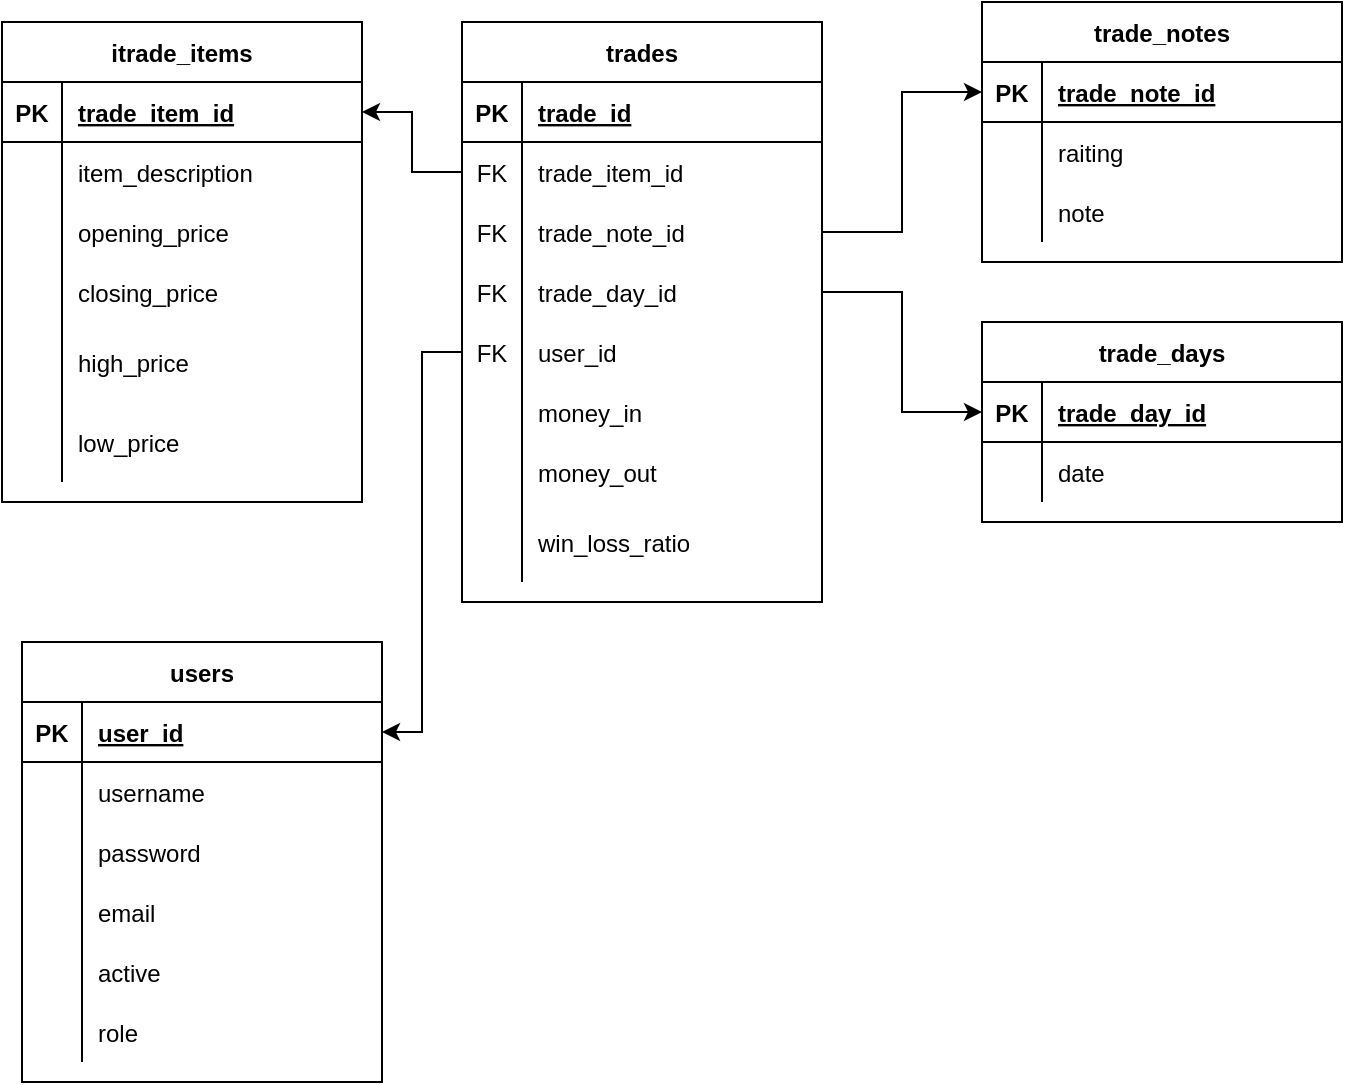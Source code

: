 <mxfile version="13.6.1" type="github">
  <diagram id="aWsGCWjbVJpznEYCHB2O" name="Page-1">
    <mxGraphModel dx="725" dy="751" grid="1" gridSize="10" guides="1" tooltips="1" connect="1" arrows="1" fold="1" page="1" pageScale="1" pageWidth="827" pageHeight="1169" background="none" math="0" shadow="0">
      <root>
        <mxCell id="0" />
        <mxCell id="1" parent="0" />
        <mxCell id="94Ujw2wD_Renqaecw5Hu-94" style="edgeStyle=orthogonalEdgeStyle;rounded=0;orthogonalLoop=1;jettySize=auto;html=1;entryX=1;entryY=0.5;entryDx=0;entryDy=0;" edge="1" parent="1" source="94Ujw2wD_Renqaecw5Hu-81" target="94Ujw2wD_Renqaecw5Hu-6">
          <mxGeometry relative="1" as="geometry" />
        </mxCell>
        <mxCell id="94Ujw2wD_Renqaecw5Hu-5" value="itrade_items" style="shape=table;startSize=30;container=1;collapsible=1;childLayout=tableLayout;fixedRows=1;rowLines=0;fontStyle=1;align=center;resizeLast=1;" vertex="1" parent="1">
          <mxGeometry x="30" y="30" width="180" height="240" as="geometry" />
        </mxCell>
        <mxCell id="94Ujw2wD_Renqaecw5Hu-6" value="" style="shape=partialRectangle;collapsible=0;dropTarget=0;pointerEvents=0;fillColor=none;top=0;left=0;bottom=1;right=0;points=[[0,0.5],[1,0.5]];portConstraint=eastwest;" vertex="1" parent="94Ujw2wD_Renqaecw5Hu-5">
          <mxGeometry y="30" width="180" height="30" as="geometry" />
        </mxCell>
        <mxCell id="94Ujw2wD_Renqaecw5Hu-7" value="PK" style="shape=partialRectangle;connectable=0;fillColor=none;top=0;left=0;bottom=0;right=0;fontStyle=1;overflow=hidden;" vertex="1" parent="94Ujw2wD_Renqaecw5Hu-6">
          <mxGeometry width="30" height="30" as="geometry" />
        </mxCell>
        <mxCell id="94Ujw2wD_Renqaecw5Hu-8" value="trade_item_id" style="shape=partialRectangle;connectable=0;fillColor=none;top=0;left=0;bottom=0;right=0;align=left;spacingLeft=6;fontStyle=5;overflow=hidden;" vertex="1" parent="94Ujw2wD_Renqaecw5Hu-6">
          <mxGeometry x="30" width="150" height="30" as="geometry" />
        </mxCell>
        <mxCell id="94Ujw2wD_Renqaecw5Hu-54" value="" style="shape=partialRectangle;collapsible=0;dropTarget=0;pointerEvents=0;fillColor=none;top=0;left=0;bottom=0;right=0;points=[[0,0.5],[1,0.5]];portConstraint=eastwest;" vertex="1" parent="94Ujw2wD_Renqaecw5Hu-5">
          <mxGeometry y="60" width="180" height="30" as="geometry" />
        </mxCell>
        <mxCell id="94Ujw2wD_Renqaecw5Hu-55" value="" style="shape=partialRectangle;connectable=0;fillColor=none;top=0;left=0;bottom=0;right=0;editable=1;overflow=hidden;" vertex="1" parent="94Ujw2wD_Renqaecw5Hu-54">
          <mxGeometry width="30" height="30" as="geometry" />
        </mxCell>
        <mxCell id="94Ujw2wD_Renqaecw5Hu-56" value="item_description" style="shape=partialRectangle;connectable=0;fillColor=none;top=0;left=0;bottom=0;right=0;align=left;spacingLeft=6;overflow=hidden;" vertex="1" parent="94Ujw2wD_Renqaecw5Hu-54">
          <mxGeometry x="30" width="150" height="30" as="geometry" />
        </mxCell>
        <mxCell id="94Ujw2wD_Renqaecw5Hu-9" value="" style="shape=partialRectangle;collapsible=0;dropTarget=0;pointerEvents=0;fillColor=none;top=0;left=0;bottom=0;right=0;points=[[0,0.5],[1,0.5]];portConstraint=eastwest;" vertex="1" parent="94Ujw2wD_Renqaecw5Hu-5">
          <mxGeometry y="90" width="180" height="30" as="geometry" />
        </mxCell>
        <mxCell id="94Ujw2wD_Renqaecw5Hu-10" value="" style="shape=partialRectangle;connectable=0;fillColor=none;top=0;left=0;bottom=0;right=0;editable=1;overflow=hidden;" vertex="1" parent="94Ujw2wD_Renqaecw5Hu-9">
          <mxGeometry width="30" height="30" as="geometry" />
        </mxCell>
        <mxCell id="94Ujw2wD_Renqaecw5Hu-11" value="opening_price" style="shape=partialRectangle;connectable=0;fillColor=none;top=0;left=0;bottom=0;right=0;align=left;spacingLeft=6;overflow=hidden;" vertex="1" parent="94Ujw2wD_Renqaecw5Hu-9">
          <mxGeometry x="30" width="150" height="30" as="geometry" />
        </mxCell>
        <mxCell id="94Ujw2wD_Renqaecw5Hu-12" value="" style="shape=partialRectangle;collapsible=0;dropTarget=0;pointerEvents=0;fillColor=none;top=0;left=0;bottom=0;right=0;points=[[0,0.5],[1,0.5]];portConstraint=eastwest;" vertex="1" parent="94Ujw2wD_Renqaecw5Hu-5">
          <mxGeometry y="120" width="180" height="30" as="geometry" />
        </mxCell>
        <mxCell id="94Ujw2wD_Renqaecw5Hu-13" value="" style="shape=partialRectangle;connectable=0;fillColor=none;top=0;left=0;bottom=0;right=0;editable=1;overflow=hidden;" vertex="1" parent="94Ujw2wD_Renqaecw5Hu-12">
          <mxGeometry width="30" height="30" as="geometry" />
        </mxCell>
        <mxCell id="94Ujw2wD_Renqaecw5Hu-14" value="closing_price" style="shape=partialRectangle;connectable=0;fillColor=none;top=0;left=0;bottom=0;right=0;align=left;spacingLeft=6;overflow=hidden;" vertex="1" parent="94Ujw2wD_Renqaecw5Hu-12">
          <mxGeometry x="30" width="150" height="30" as="geometry" />
        </mxCell>
        <mxCell id="94Ujw2wD_Renqaecw5Hu-15" value="" style="shape=partialRectangle;collapsible=0;dropTarget=0;pointerEvents=0;fillColor=none;top=0;left=0;bottom=0;right=0;points=[[0,0.5],[1,0.5]];portConstraint=eastwest;" vertex="1" parent="94Ujw2wD_Renqaecw5Hu-5">
          <mxGeometry y="150" width="180" height="40" as="geometry" />
        </mxCell>
        <mxCell id="94Ujw2wD_Renqaecw5Hu-16" value="" style="shape=partialRectangle;connectable=0;fillColor=none;top=0;left=0;bottom=0;right=0;editable=1;overflow=hidden;" vertex="1" parent="94Ujw2wD_Renqaecw5Hu-15">
          <mxGeometry width="30" height="40" as="geometry" />
        </mxCell>
        <mxCell id="94Ujw2wD_Renqaecw5Hu-17" value="high_price" style="shape=partialRectangle;connectable=0;fillColor=none;top=0;left=0;bottom=0;right=0;align=left;spacingLeft=6;overflow=hidden;" vertex="1" parent="94Ujw2wD_Renqaecw5Hu-15">
          <mxGeometry x="30" width="150" height="40" as="geometry" />
        </mxCell>
        <mxCell id="94Ujw2wD_Renqaecw5Hu-35" value="" style="shape=partialRectangle;collapsible=0;dropTarget=0;pointerEvents=0;fillColor=none;top=0;left=0;bottom=0;right=0;points=[[0,0.5],[1,0.5]];portConstraint=eastwest;" vertex="1" parent="94Ujw2wD_Renqaecw5Hu-5">
          <mxGeometry y="190" width="180" height="40" as="geometry" />
        </mxCell>
        <mxCell id="94Ujw2wD_Renqaecw5Hu-36" value="" style="shape=partialRectangle;connectable=0;fillColor=none;top=0;left=0;bottom=0;right=0;editable=1;overflow=hidden;" vertex="1" parent="94Ujw2wD_Renqaecw5Hu-35">
          <mxGeometry width="30" height="40" as="geometry" />
        </mxCell>
        <mxCell id="94Ujw2wD_Renqaecw5Hu-37" value="low_price" style="shape=partialRectangle;connectable=0;fillColor=none;top=0;left=0;bottom=0;right=0;align=left;spacingLeft=6;overflow=hidden;" vertex="1" parent="94Ujw2wD_Renqaecw5Hu-35">
          <mxGeometry x="30" width="150" height="40" as="geometry" />
        </mxCell>
        <mxCell id="94Ujw2wD_Renqaecw5Hu-57" value="trade_notes" style="shape=table;startSize=30;container=1;collapsible=1;childLayout=tableLayout;fixedRows=1;rowLines=0;fontStyle=1;align=center;resizeLast=1;" vertex="1" parent="1">
          <mxGeometry x="520" y="20" width="180" height="130" as="geometry" />
        </mxCell>
        <mxCell id="94Ujw2wD_Renqaecw5Hu-58" value="" style="shape=partialRectangle;collapsible=0;dropTarget=0;pointerEvents=0;fillColor=none;top=0;left=0;bottom=1;right=0;points=[[0,0.5],[1,0.5]];portConstraint=eastwest;" vertex="1" parent="94Ujw2wD_Renqaecw5Hu-57">
          <mxGeometry y="30" width="180" height="30" as="geometry" />
        </mxCell>
        <mxCell id="94Ujw2wD_Renqaecw5Hu-59" value="PK" style="shape=partialRectangle;connectable=0;fillColor=none;top=0;left=0;bottom=0;right=0;fontStyle=1;overflow=hidden;" vertex="1" parent="94Ujw2wD_Renqaecw5Hu-58">
          <mxGeometry width="30" height="30" as="geometry" />
        </mxCell>
        <mxCell id="94Ujw2wD_Renqaecw5Hu-60" value="trade_note_id" style="shape=partialRectangle;connectable=0;fillColor=none;top=0;left=0;bottom=0;right=0;align=left;spacingLeft=6;fontStyle=5;overflow=hidden;" vertex="1" parent="94Ujw2wD_Renqaecw5Hu-58">
          <mxGeometry x="30" width="150" height="30" as="geometry" />
        </mxCell>
        <mxCell id="94Ujw2wD_Renqaecw5Hu-64" value="" style="shape=partialRectangle;collapsible=0;dropTarget=0;pointerEvents=0;fillColor=none;top=0;left=0;bottom=0;right=0;points=[[0,0.5],[1,0.5]];portConstraint=eastwest;" vertex="1" parent="94Ujw2wD_Renqaecw5Hu-57">
          <mxGeometry y="60" width="180" height="30" as="geometry" />
        </mxCell>
        <mxCell id="94Ujw2wD_Renqaecw5Hu-65" value="" style="shape=partialRectangle;connectable=0;fillColor=none;top=0;left=0;bottom=0;right=0;editable=1;overflow=hidden;" vertex="1" parent="94Ujw2wD_Renqaecw5Hu-64">
          <mxGeometry width="30" height="30" as="geometry" />
        </mxCell>
        <mxCell id="94Ujw2wD_Renqaecw5Hu-66" value="raiting" style="shape=partialRectangle;connectable=0;fillColor=none;top=0;left=0;bottom=0;right=0;align=left;spacingLeft=6;overflow=hidden;" vertex="1" parent="94Ujw2wD_Renqaecw5Hu-64">
          <mxGeometry x="30" width="150" height="30" as="geometry" />
        </mxCell>
        <mxCell id="94Ujw2wD_Renqaecw5Hu-67" value="" style="shape=partialRectangle;collapsible=0;dropTarget=0;pointerEvents=0;fillColor=none;top=0;left=0;bottom=0;right=0;points=[[0,0.5],[1,0.5]];portConstraint=eastwest;" vertex="1" parent="94Ujw2wD_Renqaecw5Hu-57">
          <mxGeometry y="90" width="180" height="30" as="geometry" />
        </mxCell>
        <mxCell id="94Ujw2wD_Renqaecw5Hu-68" value="" style="shape=partialRectangle;connectable=0;fillColor=none;top=0;left=0;bottom=0;right=0;editable=1;overflow=hidden;" vertex="1" parent="94Ujw2wD_Renqaecw5Hu-67">
          <mxGeometry width="30" height="30" as="geometry" />
        </mxCell>
        <mxCell id="94Ujw2wD_Renqaecw5Hu-69" value="note" style="shape=partialRectangle;connectable=0;fillColor=none;top=0;left=0;bottom=0;right=0;align=left;spacingLeft=6;overflow=hidden;" vertex="1" parent="94Ujw2wD_Renqaecw5Hu-67">
          <mxGeometry x="30" width="150" height="30" as="geometry" />
        </mxCell>
        <mxCell id="94Ujw2wD_Renqaecw5Hu-116" style="edgeStyle=orthogonalEdgeStyle;rounded=0;orthogonalLoop=1;jettySize=auto;html=1;entryX=0;entryY=0.5;entryDx=0;entryDy=0;" edge="1" parent="1" source="94Ujw2wD_Renqaecw5Hu-113" target="94Ujw2wD_Renqaecw5Hu-58">
          <mxGeometry relative="1" as="geometry" />
        </mxCell>
        <mxCell id="94Ujw2wD_Renqaecw5Hu-95" value="trade_days" style="shape=table;startSize=30;container=1;collapsible=1;childLayout=tableLayout;fixedRows=1;rowLines=0;fontStyle=1;align=center;resizeLast=1;" vertex="1" parent="1">
          <mxGeometry x="520" y="180" width="180" height="100" as="geometry" />
        </mxCell>
        <mxCell id="94Ujw2wD_Renqaecw5Hu-96" value="" style="shape=partialRectangle;collapsible=0;dropTarget=0;pointerEvents=0;fillColor=none;top=0;left=0;bottom=1;right=0;points=[[0,0.5],[1,0.5]];portConstraint=eastwest;" vertex="1" parent="94Ujw2wD_Renqaecw5Hu-95">
          <mxGeometry y="30" width="180" height="30" as="geometry" />
        </mxCell>
        <mxCell id="94Ujw2wD_Renqaecw5Hu-97" value="PK" style="shape=partialRectangle;connectable=0;fillColor=none;top=0;left=0;bottom=0;right=0;fontStyle=1;overflow=hidden;" vertex="1" parent="94Ujw2wD_Renqaecw5Hu-96">
          <mxGeometry width="30" height="30" as="geometry" />
        </mxCell>
        <mxCell id="94Ujw2wD_Renqaecw5Hu-98" value="trade_day_id" style="shape=partialRectangle;connectable=0;fillColor=none;top=0;left=0;bottom=0;right=0;align=left;spacingLeft=6;fontStyle=5;overflow=hidden;" vertex="1" parent="94Ujw2wD_Renqaecw5Hu-96">
          <mxGeometry x="30" width="150" height="30" as="geometry" />
        </mxCell>
        <mxCell id="94Ujw2wD_Renqaecw5Hu-102" value="" style="shape=partialRectangle;collapsible=0;dropTarget=0;pointerEvents=0;fillColor=none;top=0;left=0;bottom=0;right=0;points=[[0,0.5],[1,0.5]];portConstraint=eastwest;" vertex="1" parent="94Ujw2wD_Renqaecw5Hu-95">
          <mxGeometry y="60" width="180" height="30" as="geometry" />
        </mxCell>
        <mxCell id="94Ujw2wD_Renqaecw5Hu-103" value="" style="shape=partialRectangle;connectable=0;fillColor=none;top=0;left=0;bottom=0;right=0;editable=1;overflow=hidden;" vertex="1" parent="94Ujw2wD_Renqaecw5Hu-102">
          <mxGeometry width="30" height="30" as="geometry" />
        </mxCell>
        <mxCell id="94Ujw2wD_Renqaecw5Hu-104" value="date" style="shape=partialRectangle;connectable=0;fillColor=none;top=0;left=0;bottom=0;right=0;align=left;spacingLeft=6;overflow=hidden;" vertex="1" parent="94Ujw2wD_Renqaecw5Hu-102">
          <mxGeometry x="30" width="150" height="30" as="geometry" />
        </mxCell>
        <mxCell id="94Ujw2wD_Renqaecw5Hu-120" style="edgeStyle=orthogonalEdgeStyle;rounded=0;orthogonalLoop=1;jettySize=auto;html=1;entryX=0;entryY=0.5;entryDx=0;entryDy=0;" edge="1" parent="1" source="94Ujw2wD_Renqaecw5Hu-117" target="94Ujw2wD_Renqaecw5Hu-96">
          <mxGeometry relative="1" as="geometry" />
        </mxCell>
        <mxCell id="94Ujw2wD_Renqaecw5Hu-77" value="trades" style="shape=table;startSize=30;container=1;collapsible=1;childLayout=tableLayout;fixedRows=1;rowLines=0;fontStyle=1;align=center;resizeLast=1;" vertex="1" parent="1">
          <mxGeometry x="260" y="30" width="180" height="290" as="geometry" />
        </mxCell>
        <mxCell id="94Ujw2wD_Renqaecw5Hu-78" value="" style="shape=partialRectangle;collapsible=0;dropTarget=0;pointerEvents=0;fillColor=none;top=0;left=0;bottom=1;right=0;points=[[0,0.5],[1,0.5]];portConstraint=eastwest;" vertex="1" parent="94Ujw2wD_Renqaecw5Hu-77">
          <mxGeometry y="30" width="180" height="30" as="geometry" />
        </mxCell>
        <mxCell id="94Ujw2wD_Renqaecw5Hu-79" value="PK" style="shape=partialRectangle;connectable=0;fillColor=none;top=0;left=0;bottom=0;right=0;fontStyle=1;overflow=hidden;" vertex="1" parent="94Ujw2wD_Renqaecw5Hu-78">
          <mxGeometry width="30" height="30" as="geometry" />
        </mxCell>
        <mxCell id="94Ujw2wD_Renqaecw5Hu-80" value="trade_id" style="shape=partialRectangle;connectable=0;fillColor=none;top=0;left=0;bottom=0;right=0;align=left;spacingLeft=6;fontStyle=5;overflow=hidden;" vertex="1" parent="94Ujw2wD_Renqaecw5Hu-78">
          <mxGeometry x="30" width="150" height="30" as="geometry" />
        </mxCell>
        <mxCell id="94Ujw2wD_Renqaecw5Hu-81" value="" style="shape=partialRectangle;collapsible=0;dropTarget=0;pointerEvents=0;fillColor=none;top=0;left=0;bottom=0;right=0;points=[[0,0.5],[1,0.5]];portConstraint=eastwest;" vertex="1" parent="94Ujw2wD_Renqaecw5Hu-77">
          <mxGeometry y="60" width="180" height="30" as="geometry" />
        </mxCell>
        <mxCell id="94Ujw2wD_Renqaecw5Hu-82" value="FK" style="shape=partialRectangle;connectable=0;fillColor=none;top=0;left=0;bottom=0;right=0;editable=1;overflow=hidden;" vertex="1" parent="94Ujw2wD_Renqaecw5Hu-81">
          <mxGeometry width="30" height="30" as="geometry" />
        </mxCell>
        <mxCell id="94Ujw2wD_Renqaecw5Hu-83" value="trade_item_id" style="shape=partialRectangle;connectable=0;fillColor=none;top=0;left=0;bottom=0;right=0;align=left;spacingLeft=6;overflow=hidden;" vertex="1" parent="94Ujw2wD_Renqaecw5Hu-81">
          <mxGeometry x="30" width="150" height="30" as="geometry" />
        </mxCell>
        <mxCell id="94Ujw2wD_Renqaecw5Hu-113" value="" style="shape=partialRectangle;collapsible=0;dropTarget=0;pointerEvents=0;fillColor=none;top=0;left=0;bottom=0;right=0;points=[[0,0.5],[1,0.5]];portConstraint=eastwest;" vertex="1" parent="94Ujw2wD_Renqaecw5Hu-77">
          <mxGeometry y="90" width="180" height="30" as="geometry" />
        </mxCell>
        <mxCell id="94Ujw2wD_Renqaecw5Hu-114" value="FK" style="shape=partialRectangle;connectable=0;fillColor=none;top=0;left=0;bottom=0;right=0;editable=1;overflow=hidden;" vertex="1" parent="94Ujw2wD_Renqaecw5Hu-113">
          <mxGeometry width="30" height="30" as="geometry" />
        </mxCell>
        <mxCell id="94Ujw2wD_Renqaecw5Hu-115" value="trade_note_id" style="shape=partialRectangle;connectable=0;fillColor=none;top=0;left=0;bottom=0;right=0;align=left;spacingLeft=6;overflow=hidden;" vertex="1" parent="94Ujw2wD_Renqaecw5Hu-113">
          <mxGeometry x="30" width="150" height="30" as="geometry" />
        </mxCell>
        <mxCell id="94Ujw2wD_Renqaecw5Hu-117" value="" style="shape=partialRectangle;collapsible=0;dropTarget=0;pointerEvents=0;fillColor=none;top=0;left=0;bottom=0;right=0;points=[[0,0.5],[1,0.5]];portConstraint=eastwest;" vertex="1" parent="94Ujw2wD_Renqaecw5Hu-77">
          <mxGeometry y="120" width="180" height="30" as="geometry" />
        </mxCell>
        <mxCell id="94Ujw2wD_Renqaecw5Hu-118" value="FK" style="shape=partialRectangle;connectable=0;fillColor=none;top=0;left=0;bottom=0;right=0;editable=1;overflow=hidden;" vertex="1" parent="94Ujw2wD_Renqaecw5Hu-117">
          <mxGeometry width="30" height="30" as="geometry" />
        </mxCell>
        <mxCell id="94Ujw2wD_Renqaecw5Hu-119" value="trade_day_id" style="shape=partialRectangle;connectable=0;fillColor=none;top=0;left=0;bottom=0;right=0;align=left;spacingLeft=6;overflow=hidden;" vertex="1" parent="94Ujw2wD_Renqaecw5Hu-117">
          <mxGeometry x="30" width="150" height="30" as="geometry" />
        </mxCell>
        <mxCell id="94Ujw2wD_Renqaecw5Hu-137" value="" style="shape=partialRectangle;collapsible=0;dropTarget=0;pointerEvents=0;fillColor=none;top=0;left=0;bottom=0;right=0;points=[[0,0.5],[1,0.5]];portConstraint=eastwest;" vertex="1" parent="94Ujw2wD_Renqaecw5Hu-77">
          <mxGeometry y="150" width="180" height="30" as="geometry" />
        </mxCell>
        <mxCell id="94Ujw2wD_Renqaecw5Hu-138" value="FK" style="shape=partialRectangle;connectable=0;fillColor=none;top=0;left=0;bottom=0;right=0;editable=1;overflow=hidden;" vertex="1" parent="94Ujw2wD_Renqaecw5Hu-137">
          <mxGeometry width="30" height="30" as="geometry" />
        </mxCell>
        <mxCell id="94Ujw2wD_Renqaecw5Hu-139" value="user_id" style="shape=partialRectangle;connectable=0;fillColor=none;top=0;left=0;bottom=0;right=0;align=left;spacingLeft=6;overflow=hidden;" vertex="1" parent="94Ujw2wD_Renqaecw5Hu-137">
          <mxGeometry x="30" width="150" height="30" as="geometry" />
        </mxCell>
        <mxCell id="94Ujw2wD_Renqaecw5Hu-84" value="" style="shape=partialRectangle;collapsible=0;dropTarget=0;pointerEvents=0;fillColor=none;top=0;left=0;bottom=0;right=0;points=[[0,0.5],[1,0.5]];portConstraint=eastwest;" vertex="1" parent="94Ujw2wD_Renqaecw5Hu-77">
          <mxGeometry y="180" width="180" height="30" as="geometry" />
        </mxCell>
        <mxCell id="94Ujw2wD_Renqaecw5Hu-85" value="" style="shape=partialRectangle;connectable=0;fillColor=none;top=0;left=0;bottom=0;right=0;editable=1;overflow=hidden;" vertex="1" parent="94Ujw2wD_Renqaecw5Hu-84">
          <mxGeometry width="30" height="30" as="geometry" />
        </mxCell>
        <mxCell id="94Ujw2wD_Renqaecw5Hu-86" value="money_in" style="shape=partialRectangle;connectable=0;fillColor=none;top=0;left=0;bottom=0;right=0;align=left;spacingLeft=6;overflow=hidden;" vertex="1" parent="94Ujw2wD_Renqaecw5Hu-84">
          <mxGeometry x="30" width="150" height="30" as="geometry" />
        </mxCell>
        <mxCell id="94Ujw2wD_Renqaecw5Hu-87" value="" style="shape=partialRectangle;collapsible=0;dropTarget=0;pointerEvents=0;fillColor=none;top=0;left=0;bottom=0;right=0;points=[[0,0.5],[1,0.5]];portConstraint=eastwest;" vertex="1" parent="94Ujw2wD_Renqaecw5Hu-77">
          <mxGeometry y="210" width="180" height="30" as="geometry" />
        </mxCell>
        <mxCell id="94Ujw2wD_Renqaecw5Hu-88" value="" style="shape=partialRectangle;connectable=0;fillColor=none;top=0;left=0;bottom=0;right=0;editable=1;overflow=hidden;" vertex="1" parent="94Ujw2wD_Renqaecw5Hu-87">
          <mxGeometry width="30" height="30" as="geometry" />
        </mxCell>
        <mxCell id="94Ujw2wD_Renqaecw5Hu-89" value="money_out" style="shape=partialRectangle;connectable=0;fillColor=none;top=0;left=0;bottom=0;right=0;align=left;spacingLeft=6;overflow=hidden;" vertex="1" parent="94Ujw2wD_Renqaecw5Hu-87">
          <mxGeometry x="30" width="150" height="30" as="geometry" />
        </mxCell>
        <mxCell id="94Ujw2wD_Renqaecw5Hu-90" value="" style="shape=partialRectangle;collapsible=0;dropTarget=0;pointerEvents=0;fillColor=none;top=0;left=0;bottom=0;right=0;points=[[0,0.5],[1,0.5]];portConstraint=eastwest;" vertex="1" parent="94Ujw2wD_Renqaecw5Hu-77">
          <mxGeometry y="240" width="180" height="40" as="geometry" />
        </mxCell>
        <mxCell id="94Ujw2wD_Renqaecw5Hu-91" value="" style="shape=partialRectangle;connectable=0;fillColor=none;top=0;left=0;bottom=0;right=0;editable=1;overflow=hidden;" vertex="1" parent="94Ujw2wD_Renqaecw5Hu-90">
          <mxGeometry width="30" height="40" as="geometry" />
        </mxCell>
        <mxCell id="94Ujw2wD_Renqaecw5Hu-92" value="win_loss_ratio" style="shape=partialRectangle;connectable=0;fillColor=none;top=0;left=0;bottom=0;right=0;align=left;spacingLeft=6;overflow=hidden;" vertex="1" parent="94Ujw2wD_Renqaecw5Hu-90">
          <mxGeometry x="30" width="150" height="40" as="geometry" />
        </mxCell>
        <mxCell id="94Ujw2wD_Renqaecw5Hu-121" value="users" style="shape=table;startSize=30;container=1;collapsible=1;childLayout=tableLayout;fixedRows=1;rowLines=0;fontStyle=1;align=center;resizeLast=1;" vertex="1" parent="1">
          <mxGeometry x="40" y="340" width="180" height="220" as="geometry" />
        </mxCell>
        <mxCell id="94Ujw2wD_Renqaecw5Hu-122" value="" style="shape=partialRectangle;collapsible=0;dropTarget=0;pointerEvents=0;fillColor=none;top=0;left=0;bottom=1;right=0;points=[[0,0.5],[1,0.5]];portConstraint=eastwest;" vertex="1" parent="94Ujw2wD_Renqaecw5Hu-121">
          <mxGeometry y="30" width="180" height="30" as="geometry" />
        </mxCell>
        <mxCell id="94Ujw2wD_Renqaecw5Hu-123" value="PK" style="shape=partialRectangle;connectable=0;fillColor=none;top=0;left=0;bottom=0;right=0;fontStyle=1;overflow=hidden;" vertex="1" parent="94Ujw2wD_Renqaecw5Hu-122">
          <mxGeometry width="30" height="30" as="geometry" />
        </mxCell>
        <mxCell id="94Ujw2wD_Renqaecw5Hu-124" value="user_id" style="shape=partialRectangle;connectable=0;fillColor=none;top=0;left=0;bottom=0;right=0;align=left;spacingLeft=6;fontStyle=5;overflow=hidden;" vertex="1" parent="94Ujw2wD_Renqaecw5Hu-122">
          <mxGeometry x="30" width="150" height="30" as="geometry" />
        </mxCell>
        <mxCell id="94Ujw2wD_Renqaecw5Hu-125" value="" style="shape=partialRectangle;collapsible=0;dropTarget=0;pointerEvents=0;fillColor=none;top=0;left=0;bottom=0;right=0;points=[[0,0.5],[1,0.5]];portConstraint=eastwest;" vertex="1" parent="94Ujw2wD_Renqaecw5Hu-121">
          <mxGeometry y="60" width="180" height="30" as="geometry" />
        </mxCell>
        <mxCell id="94Ujw2wD_Renqaecw5Hu-126" value="" style="shape=partialRectangle;connectable=0;fillColor=none;top=0;left=0;bottom=0;right=0;editable=1;overflow=hidden;" vertex="1" parent="94Ujw2wD_Renqaecw5Hu-125">
          <mxGeometry width="30" height="30" as="geometry" />
        </mxCell>
        <mxCell id="94Ujw2wD_Renqaecw5Hu-127" value="username" style="shape=partialRectangle;connectable=0;fillColor=none;top=0;left=0;bottom=0;right=0;align=left;spacingLeft=6;overflow=hidden;" vertex="1" parent="94Ujw2wD_Renqaecw5Hu-125">
          <mxGeometry x="30" width="150" height="30" as="geometry" />
        </mxCell>
        <mxCell id="94Ujw2wD_Renqaecw5Hu-128" value="" style="shape=partialRectangle;collapsible=0;dropTarget=0;pointerEvents=0;fillColor=none;top=0;left=0;bottom=0;right=0;points=[[0,0.5],[1,0.5]];portConstraint=eastwest;" vertex="1" parent="94Ujw2wD_Renqaecw5Hu-121">
          <mxGeometry y="90" width="180" height="30" as="geometry" />
        </mxCell>
        <mxCell id="94Ujw2wD_Renqaecw5Hu-129" value="" style="shape=partialRectangle;connectable=0;fillColor=none;top=0;left=0;bottom=0;right=0;editable=1;overflow=hidden;" vertex="1" parent="94Ujw2wD_Renqaecw5Hu-128">
          <mxGeometry width="30" height="30" as="geometry" />
        </mxCell>
        <mxCell id="94Ujw2wD_Renqaecw5Hu-130" value="password" style="shape=partialRectangle;connectable=0;fillColor=none;top=0;left=0;bottom=0;right=0;align=left;spacingLeft=6;overflow=hidden;" vertex="1" parent="94Ujw2wD_Renqaecw5Hu-128">
          <mxGeometry x="30" width="150" height="30" as="geometry" />
        </mxCell>
        <mxCell id="94Ujw2wD_Renqaecw5Hu-131" value="" style="shape=partialRectangle;collapsible=0;dropTarget=0;pointerEvents=0;fillColor=none;top=0;left=0;bottom=0;right=0;points=[[0,0.5],[1,0.5]];portConstraint=eastwest;" vertex="1" parent="94Ujw2wD_Renqaecw5Hu-121">
          <mxGeometry y="120" width="180" height="30" as="geometry" />
        </mxCell>
        <mxCell id="94Ujw2wD_Renqaecw5Hu-132" value="" style="shape=partialRectangle;connectable=0;fillColor=none;top=0;left=0;bottom=0;right=0;editable=1;overflow=hidden;" vertex="1" parent="94Ujw2wD_Renqaecw5Hu-131">
          <mxGeometry width="30" height="30" as="geometry" />
        </mxCell>
        <mxCell id="94Ujw2wD_Renqaecw5Hu-133" value="email" style="shape=partialRectangle;connectable=0;fillColor=none;top=0;left=0;bottom=0;right=0;align=left;spacingLeft=6;overflow=hidden;" vertex="1" parent="94Ujw2wD_Renqaecw5Hu-131">
          <mxGeometry x="30" width="150" height="30" as="geometry" />
        </mxCell>
        <mxCell id="94Ujw2wD_Renqaecw5Hu-134" value="" style="shape=partialRectangle;collapsible=0;dropTarget=0;pointerEvents=0;fillColor=none;top=0;left=0;bottom=0;right=0;points=[[0,0.5],[1,0.5]];portConstraint=eastwest;" vertex="1" parent="94Ujw2wD_Renqaecw5Hu-121">
          <mxGeometry y="150" width="180" height="30" as="geometry" />
        </mxCell>
        <mxCell id="94Ujw2wD_Renqaecw5Hu-135" value="" style="shape=partialRectangle;connectable=0;fillColor=none;top=0;left=0;bottom=0;right=0;editable=1;overflow=hidden;" vertex="1" parent="94Ujw2wD_Renqaecw5Hu-134">
          <mxGeometry width="30" height="30" as="geometry" />
        </mxCell>
        <mxCell id="94Ujw2wD_Renqaecw5Hu-136" value="active" style="shape=partialRectangle;connectable=0;fillColor=none;top=0;left=0;bottom=0;right=0;align=left;spacingLeft=6;overflow=hidden;" vertex="1" parent="94Ujw2wD_Renqaecw5Hu-134">
          <mxGeometry x="30" width="150" height="30" as="geometry" />
        </mxCell>
        <mxCell id="94Ujw2wD_Renqaecw5Hu-141" value="" style="shape=partialRectangle;collapsible=0;dropTarget=0;pointerEvents=0;fillColor=none;top=0;left=0;bottom=0;right=0;points=[[0,0.5],[1,0.5]];portConstraint=eastwest;" vertex="1" parent="94Ujw2wD_Renqaecw5Hu-121">
          <mxGeometry y="180" width="180" height="30" as="geometry" />
        </mxCell>
        <mxCell id="94Ujw2wD_Renqaecw5Hu-142" value="" style="shape=partialRectangle;connectable=0;fillColor=none;top=0;left=0;bottom=0;right=0;editable=1;overflow=hidden;" vertex="1" parent="94Ujw2wD_Renqaecw5Hu-141">
          <mxGeometry width="30" height="30" as="geometry" />
        </mxCell>
        <mxCell id="94Ujw2wD_Renqaecw5Hu-143" value="role " style="shape=partialRectangle;connectable=0;fillColor=none;top=0;left=0;bottom=0;right=0;align=left;spacingLeft=6;overflow=hidden;" vertex="1" parent="94Ujw2wD_Renqaecw5Hu-141">
          <mxGeometry x="30" width="150" height="30" as="geometry" />
        </mxCell>
        <mxCell id="94Ujw2wD_Renqaecw5Hu-140" style="edgeStyle=orthogonalEdgeStyle;rounded=0;orthogonalLoop=1;jettySize=auto;html=1;entryX=1;entryY=0.5;entryDx=0;entryDy=0;" edge="1" parent="1" source="94Ujw2wD_Renqaecw5Hu-137" target="94Ujw2wD_Renqaecw5Hu-122">
          <mxGeometry relative="1" as="geometry" />
        </mxCell>
      </root>
    </mxGraphModel>
  </diagram>
</mxfile>
